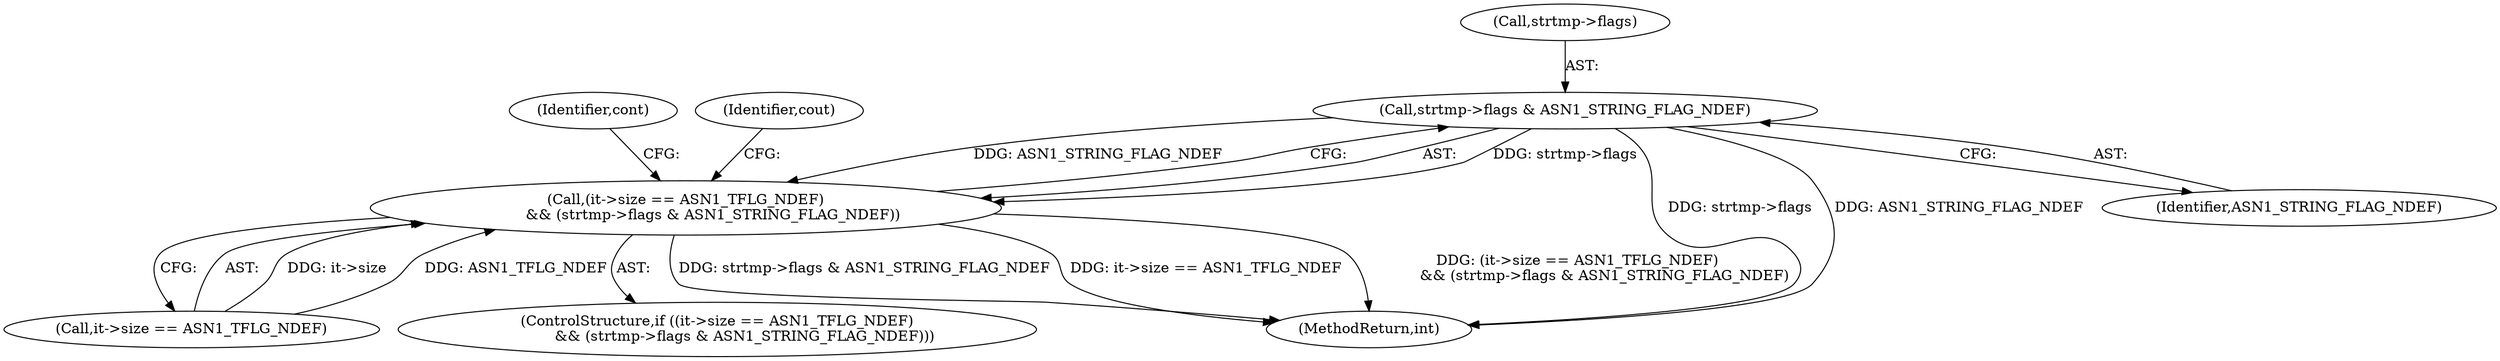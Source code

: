 digraph "0_openssl_f5da52e308a6aeea6d5f3df98c4da295d7e9cc27_1@pointer" {
"1000367" [label="(Call,strtmp->flags & ASN1_STRING_FLAG_NDEF)"];
"1000361" [label="(Call,(it->size == ASN1_TFLG_NDEF)\n            && (strtmp->flags & ASN1_STRING_FLAG_NDEF))"];
"1000367" [label="(Call,strtmp->flags & ASN1_STRING_FLAG_NDEF)"];
"1000360" [label="(ControlStructure,if ((it->size == ASN1_TFLG_NDEF)\n            && (strtmp->flags & ASN1_STRING_FLAG_NDEF)))"];
"1000410" [label="(MethodReturn,int)"];
"1000371" [label="(Identifier,ASN1_STRING_FLAG_NDEF)"];
"1000361" [label="(Call,(it->size == ASN1_TFLG_NDEF)\n            && (strtmp->flags & ASN1_STRING_FLAG_NDEF))"];
"1000390" [label="(Identifier,cont)"];
"1000362" [label="(Call,it->size == ASN1_TFLG_NDEF)"];
"1000374" [label="(Identifier,cout)"];
"1000368" [label="(Call,strtmp->flags)"];
"1000367" -> "1000361"  [label="AST: "];
"1000367" -> "1000371"  [label="CFG: "];
"1000368" -> "1000367"  [label="AST: "];
"1000371" -> "1000367"  [label="AST: "];
"1000361" -> "1000367"  [label="CFG: "];
"1000367" -> "1000410"  [label="DDG: strtmp->flags"];
"1000367" -> "1000410"  [label="DDG: ASN1_STRING_FLAG_NDEF"];
"1000367" -> "1000361"  [label="DDG: strtmp->flags"];
"1000367" -> "1000361"  [label="DDG: ASN1_STRING_FLAG_NDEF"];
"1000361" -> "1000360"  [label="AST: "];
"1000361" -> "1000362"  [label="CFG: "];
"1000362" -> "1000361"  [label="AST: "];
"1000374" -> "1000361"  [label="CFG: "];
"1000390" -> "1000361"  [label="CFG: "];
"1000361" -> "1000410"  [label="DDG: (it->size == ASN1_TFLG_NDEF)\n            && (strtmp->flags & ASN1_STRING_FLAG_NDEF)"];
"1000361" -> "1000410"  [label="DDG: strtmp->flags & ASN1_STRING_FLAG_NDEF"];
"1000361" -> "1000410"  [label="DDG: it->size == ASN1_TFLG_NDEF"];
"1000362" -> "1000361"  [label="DDG: it->size"];
"1000362" -> "1000361"  [label="DDG: ASN1_TFLG_NDEF"];
}
